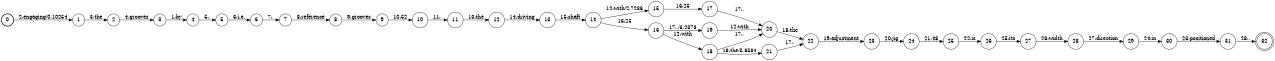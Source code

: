 digraph FST {
rankdir = LR;
size = "8.5,11";
label = "";
center = 1;
orientation = Portrait;
ranksep = "0.4";
nodesep = "0.25";
0 [label = "0", shape = circle, style = bold, fontsize = 14]
	0 -> 1 [label = "2:engaging/0.10254", fontsize = 14];
1 [label = "1", shape = circle, style = solid, fontsize = 14]
	1 -> 2 [label = "3:the", fontsize = 14];
2 [label = "2", shape = circle, style = solid, fontsize = 14]
	2 -> 3 [label = "4:grooves", fontsize = 14];
3 [label = "3", shape = circle, style = solid, fontsize = 14]
	3 -> 4 [label = "1:by", fontsize = 14];
4 [label = "4", shape = circle, style = solid, fontsize = 14]
	4 -> 5 [label = "5:,", fontsize = 14];
5 [label = "5", shape = circle, style = solid, fontsize = 14]
	5 -> 6 [label = "6:i.e.", fontsize = 14];
6 [label = "6", shape = circle, style = solid, fontsize = 14]
	6 -> 7 [label = "7:,", fontsize = 14];
7 [label = "7", shape = circle, style = solid, fontsize = 14]
	7 -> 8 [label = "8:reference", fontsize = 14];
8 [label = "8", shape = circle, style = solid, fontsize = 14]
	8 -> 9 [label = "9:grooves", fontsize = 14];
9 [label = "9", shape = circle, style = solid, fontsize = 14]
	9 -> 10 [label = "10:52", fontsize = 14];
10 [label = "10", shape = circle, style = solid, fontsize = 14]
	10 -> 11 [label = "11:,", fontsize = 14];
11 [label = "11", shape = circle, style = solid, fontsize = 14]
	11 -> 12 [label = "13:the", fontsize = 14];
12 [label = "12", shape = circle, style = solid, fontsize = 14]
	12 -> 13 [label = "14:driving", fontsize = 14];
13 [label = "13", shape = circle, style = solid, fontsize = 14]
	13 -> 14 [label = "15:shaft", fontsize = 14];
14 [label = "14", shape = circle, style = solid, fontsize = 14]
	14 -> 15 [label = "12:with/2.7236", fontsize = 14];
	14 -> 16 [label = "16:25", fontsize = 14];
15 [label = "15", shape = circle, style = solid, fontsize = 14]
	15 -> 17 [label = "16:25", fontsize = 14];
16 [label = "16", shape = circle, style = solid, fontsize = 14]
	16 -> 19 [label = "17:,/3.2373", fontsize = 14];
	16 -> 18 [label = "12:with", fontsize = 14];
17 [label = "17", shape = circle, style = solid, fontsize = 14]
	17 -> 20 [label = "17:,", fontsize = 14];
18 [label = "18", shape = circle, style = solid, fontsize = 14]
	18 -> 21 [label = "18:the/5.8584", fontsize = 14];
	18 -> 20 [label = "17:,", fontsize = 14];
19 [label = "19", shape = circle, style = solid, fontsize = 14]
	19 -> 20 [label = "12:with", fontsize = 14];
20 [label = "20", shape = circle, style = solid, fontsize = 14]
	20 -> 22 [label = "18:the", fontsize = 14];
21 [label = "21", shape = circle, style = solid, fontsize = 14]
	21 -> 22 [label = "17:,", fontsize = 14];
22 [label = "22", shape = circle, style = solid, fontsize = 14]
	22 -> 23 [label = "19:adjustment", fontsize = 14];
23 [label = "23", shape = circle, style = solid, fontsize = 14]
	23 -> 24 [label = "20:jig", fontsize = 14];
24 [label = "24", shape = circle, style = solid, fontsize = 14]
	24 -> 25 [label = "21:48", fontsize = 14];
25 [label = "25", shape = circle, style = solid, fontsize = 14]
	25 -> 26 [label = "22:is", fontsize = 14];
26 [label = "26", shape = circle, style = solid, fontsize = 14]
	26 -> 27 [label = "25:its", fontsize = 14];
27 [label = "27", shape = circle, style = solid, fontsize = 14]
	27 -> 28 [label = "26:width", fontsize = 14];
28 [label = "28", shape = circle, style = solid, fontsize = 14]
	28 -> 29 [label = "27:direction", fontsize = 14];
29 [label = "29", shape = circle, style = solid, fontsize = 14]
	29 -> 30 [label = "24:in", fontsize = 14];
30 [label = "30", shape = circle, style = solid, fontsize = 14]
	30 -> 31 [label = "23:positioned", fontsize = 14];
31 [label = "31", shape = circle, style = solid, fontsize = 14]
	31 -> 32 [label = "28:.", fontsize = 14];
32 [label = "32", shape = doublecircle, style = solid, fontsize = 14]
}
